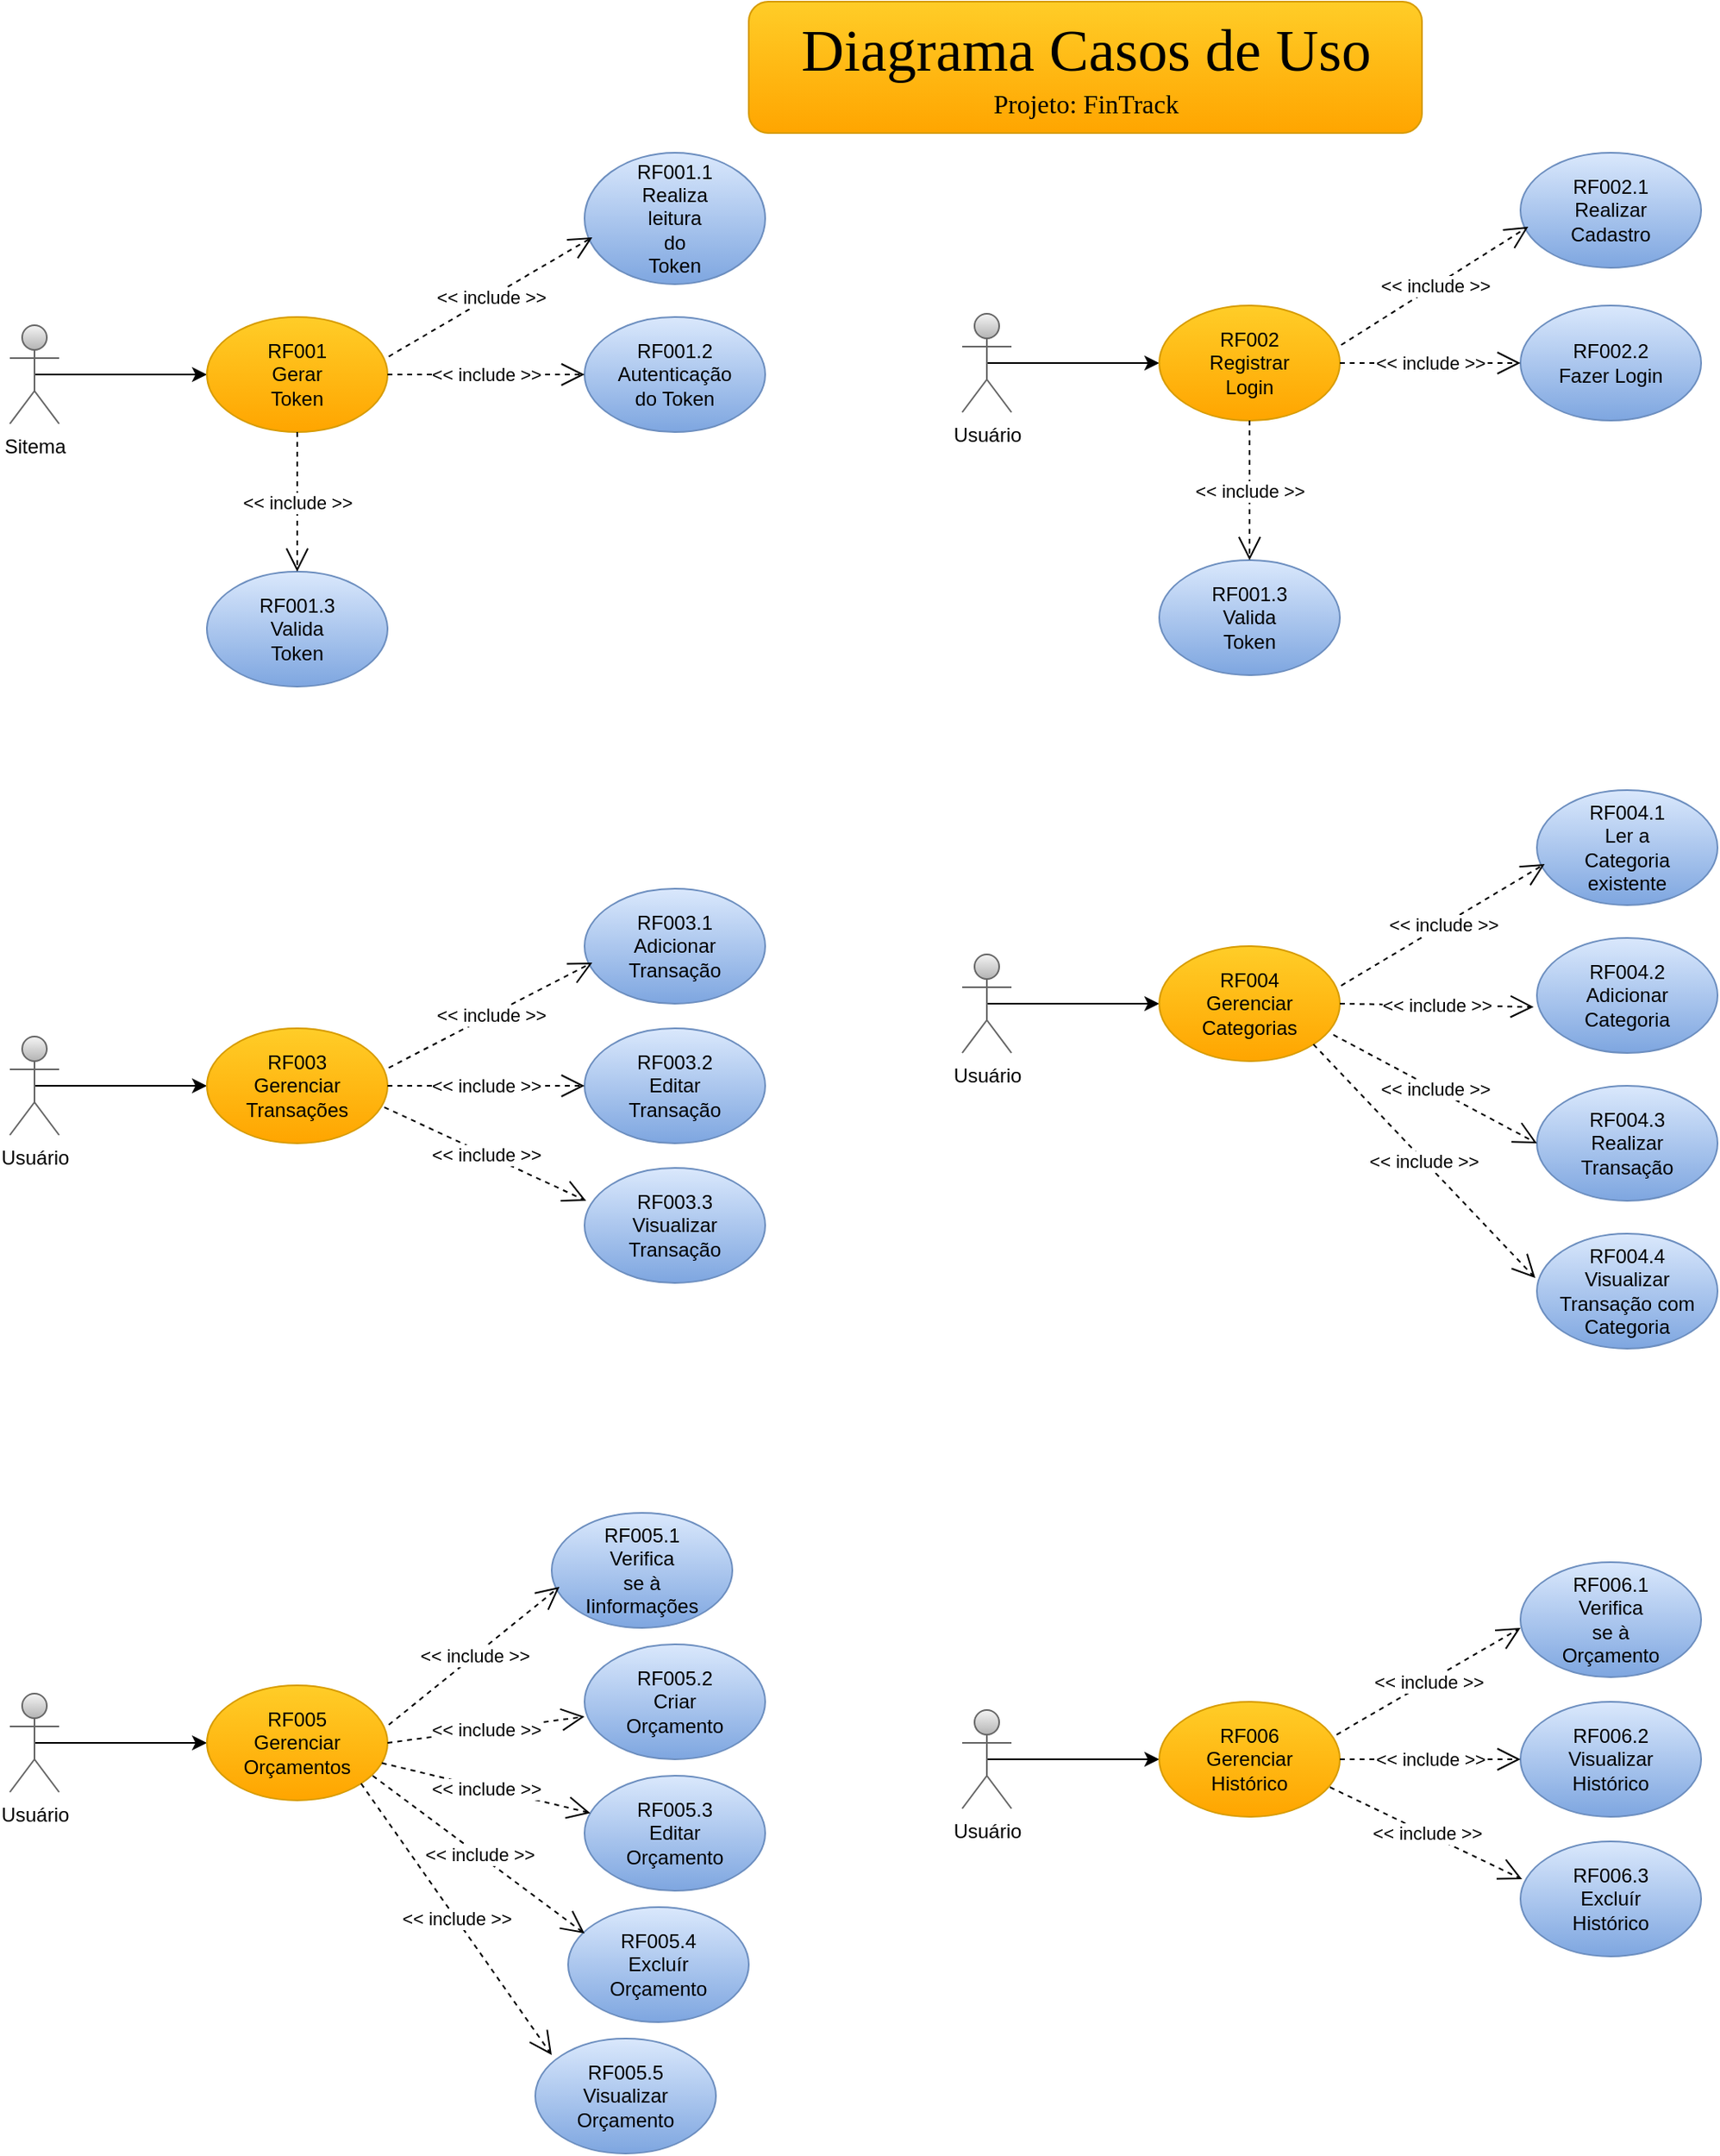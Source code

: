 <mxfile version="24.7.10">
  <diagram name="Página-1" id="5-4UBdFqsvr_F3-s2xKK">
    <mxGraphModel dx="1434" dy="841" grid="1" gridSize="10" guides="1" tooltips="1" connect="1" arrows="1" fold="1" page="1" pageScale="1" pageWidth="827" pageHeight="1169" math="0" shadow="0">
      <root>
        <mxCell id="0" />
        <mxCell id="1" parent="0" />
        <mxCell id="RbI-LqS1lpUc4Rs8Vqqp-1" style="edgeStyle=orthogonalEdgeStyle;rounded=0;orthogonalLoop=1;jettySize=auto;html=1;exitX=0.5;exitY=0.5;exitDx=0;exitDy=0;exitPerimeter=0;" edge="1" parent="1" source="RbI-LqS1lpUc4Rs8Vqqp-2" target="RbI-LqS1lpUc4Rs8Vqqp-3">
          <mxGeometry relative="1" as="geometry">
            <mxPoint x="220" y="227" as="targetPoint" />
          </mxGeometry>
        </mxCell>
        <mxCell id="RbI-LqS1lpUc4Rs8Vqqp-2" value="Sitema" style="shape=umlActor;verticalLabelPosition=bottom;verticalAlign=top;html=1;fillColor=#f5f5f5;gradientColor=#b3b3b3;strokeColor=#666666;" vertex="1" parent="1">
          <mxGeometry x="30" y="197" width="30" height="60" as="geometry" />
        </mxCell>
        <mxCell id="RbI-LqS1lpUc4Rs8Vqqp-3" value="RF001&lt;div&gt;Gerar&lt;/div&gt;&lt;div&gt;Token&lt;/div&gt;" style="ellipse;whiteSpace=wrap;html=1;fillColor=#ffcd28;gradientColor=#ffa500;strokeColor=#d79b00;" vertex="1" parent="1">
          <mxGeometry x="150" y="192" width="110" height="70" as="geometry" />
        </mxCell>
        <mxCell id="RbI-LqS1lpUc4Rs8Vqqp-4" value="RF001.2&lt;div&gt;Autenticação&lt;/div&gt;&lt;div&gt;do Token&lt;/div&gt;" style="ellipse;whiteSpace=wrap;html=1;fillColor=#dae8fc;gradientColor=#7ea6e0;strokeColor=#6c8ebf;" vertex="1" parent="1">
          <mxGeometry x="380" y="192" width="110" height="70" as="geometry" />
        </mxCell>
        <mxCell id="RbI-LqS1lpUc4Rs8Vqqp-5" value="RF001.1&lt;div&gt;Realiza&lt;/div&gt;&lt;div&gt;leitura&lt;/div&gt;&lt;div&gt;do&lt;/div&gt;&lt;div&gt;Token&lt;/div&gt;" style="ellipse;whiteSpace=wrap;html=1;fillColor=#dae8fc;gradientColor=#7ea6e0;strokeColor=#6c8ebf;" vertex="1" parent="1">
          <mxGeometry x="380" y="92" width="110" height="80" as="geometry" />
        </mxCell>
        <mxCell id="RbI-LqS1lpUc4Rs8Vqqp-6" value="RF001.3&lt;div&gt;Valida&lt;/div&gt;&lt;div&gt;Token&lt;/div&gt;" style="ellipse;whiteSpace=wrap;html=1;fillColor=#dae8fc;gradientColor=#7ea6e0;strokeColor=#6c8ebf;" vertex="1" parent="1">
          <mxGeometry x="150" y="347" width="110" height="70" as="geometry" />
        </mxCell>
        <mxCell id="RbI-LqS1lpUc4Rs8Vqqp-7" value="&amp;lt;&amp;lt; include &amp;gt;&amp;gt;" style="endArrow=open;endSize=12;dashed=1;html=1;rounded=0;exitX=1.007;exitY=0.343;exitDx=0;exitDy=0;exitPerimeter=0;entryX=0.043;entryY=0.643;entryDx=0;entryDy=0;entryPerimeter=0;" edge="1" parent="1" source="RbI-LqS1lpUc4Rs8Vqqp-3" target="RbI-LqS1lpUc4Rs8Vqqp-5">
          <mxGeometry width="160" relative="1" as="geometry">
            <mxPoint x="310" y="387" as="sourcePoint" />
            <mxPoint x="470" y="387" as="targetPoint" />
          </mxGeometry>
        </mxCell>
        <mxCell id="RbI-LqS1lpUc4Rs8Vqqp-8" value="&amp;lt;&amp;lt; include &amp;gt;&amp;gt;" style="endArrow=open;endSize=12;dashed=1;html=1;rounded=0;exitX=1;exitY=0.5;exitDx=0;exitDy=0;" edge="1" parent="1" source="RbI-LqS1lpUc4Rs8Vqqp-3">
          <mxGeometry width="160" relative="1" as="geometry">
            <mxPoint x="293" y="227" as="sourcePoint" />
            <mxPoint x="380" y="227" as="targetPoint" />
          </mxGeometry>
        </mxCell>
        <mxCell id="RbI-LqS1lpUc4Rs8Vqqp-9" value="&amp;lt;&amp;lt; include &amp;gt;&amp;gt;" style="endArrow=open;endSize=12;dashed=1;html=1;rounded=0;exitX=0.5;exitY=1;exitDx=0;exitDy=0;entryX=0.5;entryY=0;entryDx=0;entryDy=0;" edge="1" parent="1" source="RbI-LqS1lpUc4Rs8Vqqp-3" target="RbI-LqS1lpUc4Rs8Vqqp-6">
          <mxGeometry width="160" relative="1" as="geometry">
            <mxPoint x="293" y="255" as="sourcePoint" />
            <mxPoint x="389" y="333" as="targetPoint" />
          </mxGeometry>
        </mxCell>
        <mxCell id="RbI-LqS1lpUc4Rs8Vqqp-12" style="edgeStyle=orthogonalEdgeStyle;rounded=0;orthogonalLoop=1;jettySize=auto;html=1;exitX=0.5;exitY=0.5;exitDx=0;exitDy=0;exitPerimeter=0;" edge="1" parent="1" source="RbI-LqS1lpUc4Rs8Vqqp-13" target="RbI-LqS1lpUc4Rs8Vqqp-14">
          <mxGeometry relative="1" as="geometry">
            <mxPoint x="800" y="220" as="targetPoint" />
          </mxGeometry>
        </mxCell>
        <mxCell id="RbI-LqS1lpUc4Rs8Vqqp-13" value="Usuário" style="shape=umlActor;verticalLabelPosition=bottom;verticalAlign=top;html=1;fillColor=#f5f5f5;gradientColor=#b3b3b3;strokeColor=#666666;" vertex="1" parent="1">
          <mxGeometry x="610" y="190" width="30" height="60" as="geometry" />
        </mxCell>
        <mxCell id="RbI-LqS1lpUc4Rs8Vqqp-14" value="RF002&lt;div&gt;Registrar&lt;/div&gt;&lt;div&gt;Login&lt;/div&gt;" style="ellipse;whiteSpace=wrap;html=1;fillColor=#ffcd28;gradientColor=#ffa500;strokeColor=#d79b00;" vertex="1" parent="1">
          <mxGeometry x="730" y="185" width="110" height="70" as="geometry" />
        </mxCell>
        <mxCell id="RbI-LqS1lpUc4Rs8Vqqp-15" value="RF002.2&lt;div&gt;Fazer Login&lt;/div&gt;" style="ellipse;whiteSpace=wrap;html=1;fillColor=#dae8fc;gradientColor=#7ea6e0;strokeColor=#6c8ebf;" vertex="1" parent="1">
          <mxGeometry x="950" y="185" width="110" height="70" as="geometry" />
        </mxCell>
        <mxCell id="RbI-LqS1lpUc4Rs8Vqqp-16" value="RF002.1&lt;div&gt;Realizar&lt;/div&gt;&lt;div&gt;Cadastro&lt;/div&gt;" style="ellipse;whiteSpace=wrap;html=1;fillColor=#dae8fc;gradientColor=#7ea6e0;strokeColor=#6c8ebf;" vertex="1" parent="1">
          <mxGeometry x="950" y="92" width="110" height="70" as="geometry" />
        </mxCell>
        <mxCell id="RbI-LqS1lpUc4Rs8Vqqp-17" value="RF001.3&lt;div&gt;Valida&lt;/div&gt;&lt;div&gt;Token&lt;/div&gt;" style="ellipse;whiteSpace=wrap;html=1;fillColor=#dae8fc;gradientColor=#7ea6e0;strokeColor=#6c8ebf;" vertex="1" parent="1">
          <mxGeometry x="730" y="340" width="110" height="70" as="geometry" />
        </mxCell>
        <mxCell id="RbI-LqS1lpUc4Rs8Vqqp-18" value="&amp;lt;&amp;lt; include &amp;gt;&amp;gt;" style="endArrow=open;endSize=12;dashed=1;html=1;rounded=0;exitX=1.007;exitY=0.343;exitDx=0;exitDy=0;exitPerimeter=0;entryX=0.043;entryY=0.643;entryDx=0;entryDy=0;entryPerimeter=0;" edge="1" parent="1" source="RbI-LqS1lpUc4Rs8Vqqp-14" target="RbI-LqS1lpUc4Rs8Vqqp-16">
          <mxGeometry width="160" relative="1" as="geometry">
            <mxPoint x="890" y="380" as="sourcePoint" />
            <mxPoint x="1050" y="380" as="targetPoint" />
          </mxGeometry>
        </mxCell>
        <mxCell id="RbI-LqS1lpUc4Rs8Vqqp-19" value="&amp;lt;&amp;lt; include &amp;gt;&amp;gt;" style="endArrow=open;endSize=12;dashed=1;html=1;rounded=0;exitX=1;exitY=0.5;exitDx=0;exitDy=0;" edge="1" parent="1" source="RbI-LqS1lpUc4Rs8Vqqp-14">
          <mxGeometry width="160" relative="1" as="geometry">
            <mxPoint x="873" y="220" as="sourcePoint" />
            <mxPoint x="950" y="220" as="targetPoint" />
          </mxGeometry>
        </mxCell>
        <mxCell id="RbI-LqS1lpUc4Rs8Vqqp-20" value="&amp;lt;&amp;lt; include &amp;gt;&amp;gt;" style="endArrow=open;endSize=12;dashed=1;html=1;rounded=0;exitX=0.5;exitY=1;exitDx=0;exitDy=0;entryX=0.5;entryY=0;entryDx=0;entryDy=0;" edge="1" parent="1" source="RbI-LqS1lpUc4Rs8Vqqp-14" target="RbI-LqS1lpUc4Rs8Vqqp-17">
          <mxGeometry width="160" relative="1" as="geometry">
            <mxPoint x="873" y="248" as="sourcePoint" />
            <mxPoint x="969" y="326" as="targetPoint" />
          </mxGeometry>
        </mxCell>
        <mxCell id="RbI-LqS1lpUc4Rs8Vqqp-22" style="edgeStyle=orthogonalEdgeStyle;rounded=0;orthogonalLoop=1;jettySize=auto;html=1;exitX=0.5;exitY=0.5;exitDx=0;exitDy=0;exitPerimeter=0;" edge="1" parent="1" source="RbI-LqS1lpUc4Rs8Vqqp-23" target="RbI-LqS1lpUc4Rs8Vqqp-24">
          <mxGeometry relative="1" as="geometry">
            <mxPoint x="220" y="660" as="targetPoint" />
          </mxGeometry>
        </mxCell>
        <mxCell id="RbI-LqS1lpUc4Rs8Vqqp-23" value="Usuário" style="shape=umlActor;verticalLabelPosition=bottom;verticalAlign=top;html=1;fillColor=#f5f5f5;gradientColor=#b3b3b3;strokeColor=#666666;" vertex="1" parent="1">
          <mxGeometry x="30" y="630" width="30" height="60" as="geometry" />
        </mxCell>
        <mxCell id="RbI-LqS1lpUc4Rs8Vqqp-24" value="RF003&lt;div&gt;Gerenciar&lt;/div&gt;&lt;div&gt;Transações&lt;/div&gt;" style="ellipse;whiteSpace=wrap;html=1;fillColor=#ffcd28;gradientColor=#ffa500;strokeColor=#d79b00;" vertex="1" parent="1">
          <mxGeometry x="150" y="625" width="110" height="70" as="geometry" />
        </mxCell>
        <mxCell id="RbI-LqS1lpUc4Rs8Vqqp-25" value="RF003.2&lt;div&gt;Editar&lt;/div&gt;&lt;div&gt;Transação&lt;/div&gt;" style="ellipse;whiteSpace=wrap;html=1;fillColor=#dae8fc;gradientColor=#7ea6e0;strokeColor=#6c8ebf;" vertex="1" parent="1">
          <mxGeometry x="380" y="625" width="110" height="70" as="geometry" />
        </mxCell>
        <mxCell id="RbI-LqS1lpUc4Rs8Vqqp-26" value="RF003.1&lt;div&gt;Adicionar&lt;/div&gt;&lt;div&gt;Transação&lt;/div&gt;" style="ellipse;whiteSpace=wrap;html=1;fillColor=#dae8fc;gradientColor=#7ea6e0;strokeColor=#6c8ebf;" vertex="1" parent="1">
          <mxGeometry x="380" y="540" width="110" height="70" as="geometry" />
        </mxCell>
        <mxCell id="RbI-LqS1lpUc4Rs8Vqqp-27" value="&amp;lt;&amp;lt; include &amp;gt;&amp;gt;" style="endArrow=open;endSize=12;dashed=1;html=1;rounded=0;exitX=1.007;exitY=0.343;exitDx=0;exitDy=0;exitPerimeter=0;entryX=0.043;entryY=0.643;entryDx=0;entryDy=0;entryPerimeter=0;" edge="1" parent="1" source="RbI-LqS1lpUc4Rs8Vqqp-24" target="RbI-LqS1lpUc4Rs8Vqqp-26">
          <mxGeometry width="160" relative="1" as="geometry">
            <mxPoint x="310" y="820" as="sourcePoint" />
            <mxPoint x="470" y="820" as="targetPoint" />
          </mxGeometry>
        </mxCell>
        <mxCell id="RbI-LqS1lpUc4Rs8Vqqp-28" value="&amp;lt;&amp;lt; include &amp;gt;&amp;gt;" style="endArrow=open;endSize=12;dashed=1;html=1;rounded=0;exitX=1;exitY=0.5;exitDx=0;exitDy=0;" edge="1" parent="1" source="RbI-LqS1lpUc4Rs8Vqqp-24">
          <mxGeometry width="160" relative="1" as="geometry">
            <mxPoint x="293" y="660" as="sourcePoint" />
            <mxPoint x="380" y="660" as="targetPoint" />
          </mxGeometry>
        </mxCell>
        <mxCell id="RbI-LqS1lpUc4Rs8Vqqp-29" value="RF003.3&lt;div&gt;Visualizar&lt;/div&gt;&lt;div&gt;Transação&lt;/div&gt;" style="ellipse;whiteSpace=wrap;html=1;fillColor=#dae8fc;gradientColor=#7ea6e0;strokeColor=#6c8ebf;" vertex="1" parent="1">
          <mxGeometry x="380" y="710" width="110" height="70" as="geometry" />
        </mxCell>
        <mxCell id="RbI-LqS1lpUc4Rs8Vqqp-30" value="&amp;lt;&amp;lt; include &amp;gt;&amp;gt;" style="endArrow=open;endSize=12;dashed=1;html=1;rounded=0;exitX=0.982;exitY=0.686;exitDx=0;exitDy=0;exitPerimeter=0;entryX=0.009;entryY=0.286;entryDx=0;entryDy=0;entryPerimeter=0;" edge="1" parent="1" source="RbI-LqS1lpUc4Rs8Vqqp-24" target="RbI-LqS1lpUc4Rs8Vqqp-29">
          <mxGeometry width="160" relative="1" as="geometry">
            <mxPoint x="270" y="670" as="sourcePoint" />
            <mxPoint x="360" y="730" as="targetPoint" />
          </mxGeometry>
        </mxCell>
        <mxCell id="RbI-LqS1lpUc4Rs8Vqqp-32" style="edgeStyle=orthogonalEdgeStyle;rounded=0;orthogonalLoop=1;jettySize=auto;html=1;exitX=0.5;exitY=0.5;exitDx=0;exitDy=0;exitPerimeter=0;" edge="1" parent="1" source="RbI-LqS1lpUc4Rs8Vqqp-33" target="RbI-LqS1lpUc4Rs8Vqqp-34">
          <mxGeometry relative="1" as="geometry">
            <mxPoint x="800" y="610" as="targetPoint" />
          </mxGeometry>
        </mxCell>
        <mxCell id="RbI-LqS1lpUc4Rs8Vqqp-33" value="Usuário" style="shape=umlActor;verticalLabelPosition=bottom;verticalAlign=top;html=1;fillColor=#f5f5f5;gradientColor=#b3b3b3;strokeColor=#666666;" vertex="1" parent="1">
          <mxGeometry x="610" y="580" width="30" height="60" as="geometry" />
        </mxCell>
        <mxCell id="RbI-LqS1lpUc4Rs8Vqqp-34" value="RF004&lt;div&gt;Gerenciar&lt;/div&gt;&lt;div&gt;Categorias&lt;/div&gt;" style="ellipse;whiteSpace=wrap;html=1;fillColor=#ffcd28;gradientColor=#ffa500;strokeColor=#d79b00;" vertex="1" parent="1">
          <mxGeometry x="730" y="575" width="110" height="70" as="geometry" />
        </mxCell>
        <mxCell id="RbI-LqS1lpUc4Rs8Vqqp-35" value="RF004.2&lt;div&gt;Adicionar&lt;/div&gt;&lt;div&gt;Categoria&lt;/div&gt;" style="ellipse;whiteSpace=wrap;html=1;fillColor=#dae8fc;gradientColor=#7ea6e0;strokeColor=#6c8ebf;" vertex="1" parent="1">
          <mxGeometry x="960" y="570" width="110" height="70" as="geometry" />
        </mxCell>
        <mxCell id="RbI-LqS1lpUc4Rs8Vqqp-36" value="RF004.1&lt;div&gt;Ler a&lt;/div&gt;&lt;div&gt;Categoria&lt;/div&gt;&lt;div&gt;existente&lt;/div&gt;" style="ellipse;whiteSpace=wrap;html=1;fillColor=#dae8fc;gradientColor=#7ea6e0;strokeColor=#6c8ebf;" vertex="1" parent="1">
          <mxGeometry x="960" y="480" width="110" height="70" as="geometry" />
        </mxCell>
        <mxCell id="RbI-LqS1lpUc4Rs8Vqqp-37" value="&amp;lt;&amp;lt; include &amp;gt;&amp;gt;" style="endArrow=open;endSize=12;dashed=1;html=1;rounded=0;exitX=1.007;exitY=0.343;exitDx=0;exitDy=0;exitPerimeter=0;entryX=0.043;entryY=0.643;entryDx=0;entryDy=0;entryPerimeter=0;" edge="1" parent="1" source="RbI-LqS1lpUc4Rs8Vqqp-34" target="RbI-LqS1lpUc4Rs8Vqqp-36">
          <mxGeometry width="160" relative="1" as="geometry">
            <mxPoint x="890" y="770" as="sourcePoint" />
            <mxPoint x="1050" y="770" as="targetPoint" />
          </mxGeometry>
        </mxCell>
        <mxCell id="RbI-LqS1lpUc4Rs8Vqqp-38" value="&amp;lt;&amp;lt; include &amp;gt;&amp;gt;" style="endArrow=open;endSize=12;dashed=1;html=1;rounded=0;exitX=1;exitY=0.5;exitDx=0;exitDy=0;entryX=-0.018;entryY=0.6;entryDx=0;entryDy=0;entryPerimeter=0;" edge="1" parent="1" source="RbI-LqS1lpUc4Rs8Vqqp-34" target="RbI-LqS1lpUc4Rs8Vqqp-35">
          <mxGeometry width="160" relative="1" as="geometry">
            <mxPoint x="873" y="610" as="sourcePoint" />
            <mxPoint x="960" y="610" as="targetPoint" />
          </mxGeometry>
        </mxCell>
        <mxCell id="RbI-LqS1lpUc4Rs8Vqqp-39" value="&amp;lt;&amp;lt; include &amp;gt;&amp;gt;" style="endArrow=open;endSize=12;dashed=1;html=1;rounded=0;exitX=1;exitY=1;exitDx=0;exitDy=0;entryX=-0.009;entryY=0.386;entryDx=0;entryDy=0;entryPerimeter=0;" edge="1" parent="1" source="RbI-LqS1lpUc4Rs8Vqqp-34" target="RbI-LqS1lpUc4Rs8Vqqp-41">
          <mxGeometry width="160" relative="1" as="geometry">
            <mxPoint x="873" y="638" as="sourcePoint" />
            <mxPoint x="785" y="730" as="targetPoint" />
          </mxGeometry>
        </mxCell>
        <mxCell id="RbI-LqS1lpUc4Rs8Vqqp-40" value="RF004.3&lt;div&gt;Realizar&lt;/div&gt;&lt;div&gt;Transação&lt;/div&gt;" style="ellipse;whiteSpace=wrap;html=1;fillColor=#dae8fc;gradientColor=#7ea6e0;strokeColor=#6c8ebf;" vertex="1" parent="1">
          <mxGeometry x="960" y="660" width="110" height="70" as="geometry" />
        </mxCell>
        <mxCell id="RbI-LqS1lpUc4Rs8Vqqp-41" value="RF004.4&lt;div&gt;Visualizar&lt;/div&gt;&lt;div&gt;Transação com&lt;/div&gt;&lt;div&gt;Categoria&lt;/div&gt;" style="ellipse;whiteSpace=wrap;html=1;fillColor=#dae8fc;gradientColor=#7ea6e0;strokeColor=#6c8ebf;" vertex="1" parent="1">
          <mxGeometry x="960" y="750" width="110" height="70" as="geometry" />
        </mxCell>
        <mxCell id="RbI-LqS1lpUc4Rs8Vqqp-42" value="&amp;lt;&amp;lt; include &amp;gt;&amp;gt;" style="endArrow=open;endSize=12;dashed=1;html=1;rounded=0;entryX=0;entryY=0.5;entryDx=0;entryDy=0;exitX=0.964;exitY=0.771;exitDx=0;exitDy=0;exitPerimeter=0;" edge="1" parent="1" source="RbI-LqS1lpUc4Rs8Vqqp-34" target="RbI-LqS1lpUc4Rs8Vqqp-40">
          <mxGeometry width="160" relative="1" as="geometry">
            <mxPoint x="940" y="650" as="sourcePoint" />
            <mxPoint x="795" y="740" as="targetPoint" />
          </mxGeometry>
        </mxCell>
        <mxCell id="RbI-LqS1lpUc4Rs8Vqqp-44" style="edgeStyle=orthogonalEdgeStyle;rounded=0;orthogonalLoop=1;jettySize=auto;html=1;exitX=0.5;exitY=0.5;exitDx=0;exitDy=0;exitPerimeter=0;" edge="1" parent="1" source="RbI-LqS1lpUc4Rs8Vqqp-45" target="RbI-LqS1lpUc4Rs8Vqqp-46">
          <mxGeometry relative="1" as="geometry">
            <mxPoint x="220" y="1060" as="targetPoint" />
          </mxGeometry>
        </mxCell>
        <mxCell id="RbI-LqS1lpUc4Rs8Vqqp-45" value="Usuário" style="shape=umlActor;verticalLabelPosition=bottom;verticalAlign=top;html=1;fillColor=#f5f5f5;gradientColor=#b3b3b3;strokeColor=#666666;" vertex="1" parent="1">
          <mxGeometry x="30" y="1030" width="30" height="60" as="geometry" />
        </mxCell>
        <mxCell id="RbI-LqS1lpUc4Rs8Vqqp-46" value="RF005&lt;div&gt;Gerenciar&lt;/div&gt;&lt;div&gt;Orçamentos&lt;/div&gt;" style="ellipse;whiteSpace=wrap;html=1;fillColor=#ffcd28;gradientColor=#ffa500;strokeColor=#d79b00;" vertex="1" parent="1">
          <mxGeometry x="150" y="1025" width="110" height="70" as="geometry" />
        </mxCell>
        <mxCell id="RbI-LqS1lpUc4Rs8Vqqp-47" value="RF005.2&lt;div&gt;Criar&lt;/div&gt;&lt;div&gt;Orçamento&lt;/div&gt;" style="ellipse;whiteSpace=wrap;html=1;fillColor=#dae8fc;gradientColor=#7ea6e0;strokeColor=#6c8ebf;" vertex="1" parent="1">
          <mxGeometry x="380" y="1000" width="110" height="70" as="geometry" />
        </mxCell>
        <mxCell id="RbI-LqS1lpUc4Rs8Vqqp-48" value="RF005.1&lt;div&gt;Verifica&lt;/div&gt;&lt;div&gt;se à&lt;/div&gt;&lt;div&gt;Iinformações&lt;/div&gt;" style="ellipse;whiteSpace=wrap;html=1;fillColor=#dae8fc;gradientColor=#7ea6e0;strokeColor=#6c8ebf;" vertex="1" parent="1">
          <mxGeometry x="360" y="920" width="110" height="70" as="geometry" />
        </mxCell>
        <mxCell id="RbI-LqS1lpUc4Rs8Vqqp-49" value="RF005.3&lt;div&gt;Editar&lt;/div&gt;&lt;div&gt;Orçamento&lt;/div&gt;" style="ellipse;whiteSpace=wrap;html=1;fillColor=#dae8fc;gradientColor=#7ea6e0;strokeColor=#6c8ebf;" vertex="1" parent="1">
          <mxGeometry x="380" y="1080" width="110" height="70" as="geometry" />
        </mxCell>
        <mxCell id="RbI-LqS1lpUc4Rs8Vqqp-50" value="&amp;lt;&amp;lt; include &amp;gt;&amp;gt;" style="endArrow=open;endSize=12;dashed=1;html=1;rounded=0;exitX=1.007;exitY=0.343;exitDx=0;exitDy=0;exitPerimeter=0;entryX=0.043;entryY=0.643;entryDx=0;entryDy=0;entryPerimeter=0;" edge="1" parent="1" source="RbI-LqS1lpUc4Rs8Vqqp-46" target="RbI-LqS1lpUc4Rs8Vqqp-48">
          <mxGeometry width="160" relative="1" as="geometry">
            <mxPoint x="310" y="1220" as="sourcePoint" />
            <mxPoint x="470" y="1220" as="targetPoint" />
          </mxGeometry>
        </mxCell>
        <mxCell id="RbI-LqS1lpUc4Rs8Vqqp-51" value="&amp;lt;&amp;lt; include &amp;gt;&amp;gt;" style="endArrow=open;endSize=12;dashed=1;html=1;rounded=0;exitX=1;exitY=0.5;exitDx=0;exitDy=0;entryX=0;entryY=0.629;entryDx=0;entryDy=0;entryPerimeter=0;" edge="1" parent="1" source="RbI-LqS1lpUc4Rs8Vqqp-46" target="RbI-LqS1lpUc4Rs8Vqqp-47">
          <mxGeometry width="160" relative="1" as="geometry">
            <mxPoint x="293" y="1060" as="sourcePoint" />
            <mxPoint x="380" y="1060" as="targetPoint" />
          </mxGeometry>
        </mxCell>
        <mxCell id="RbI-LqS1lpUc4Rs8Vqqp-52" value="&amp;lt;&amp;lt; include &amp;gt;&amp;gt;" style="endArrow=open;endSize=12;dashed=1;html=1;rounded=0;" edge="1" parent="1" source="RbI-LqS1lpUc4Rs8Vqqp-46" target="RbI-LqS1lpUc4Rs8Vqqp-49">
          <mxGeometry width="160" relative="1" as="geometry">
            <mxPoint x="250" y="1100" as="sourcePoint" />
            <mxPoint x="389" y="1166" as="targetPoint" />
          </mxGeometry>
        </mxCell>
        <mxCell id="RbI-LqS1lpUc4Rs8Vqqp-53" value="RF005.4&lt;div&gt;Excluír&lt;/div&gt;&lt;div&gt;Orçamento&lt;/div&gt;" style="ellipse;whiteSpace=wrap;html=1;fillColor=#dae8fc;gradientColor=#7ea6e0;strokeColor=#6c8ebf;" vertex="1" parent="1">
          <mxGeometry x="370" y="1160" width="110" height="70" as="geometry" />
        </mxCell>
        <mxCell id="RbI-LqS1lpUc4Rs8Vqqp-54" value="RF005.5&lt;div&gt;Visualizar&lt;/div&gt;&lt;div&gt;Orçamento&lt;/div&gt;" style="ellipse;whiteSpace=wrap;html=1;fillColor=#dae8fc;gradientColor=#7ea6e0;strokeColor=#6c8ebf;" vertex="1" parent="1">
          <mxGeometry x="350" y="1240" width="110" height="70" as="geometry" />
        </mxCell>
        <mxCell id="RbI-LqS1lpUc4Rs8Vqqp-55" value="&amp;lt;&amp;lt; include &amp;gt;&amp;gt;" style="endArrow=open;endSize=12;dashed=1;html=1;rounded=0;entryX=0.091;entryY=0.229;entryDx=0;entryDy=0;entryPerimeter=0;exitX=0.918;exitY=0.786;exitDx=0;exitDy=0;exitPerimeter=0;" edge="1" parent="1" source="RbI-LqS1lpUc4Rs8Vqqp-46" target="RbI-LqS1lpUc4Rs8Vqqp-53">
          <mxGeometry width="160" relative="1" as="geometry">
            <mxPoint x="267" y="1082" as="sourcePoint" />
            <mxPoint x="394" y="1113" as="targetPoint" />
          </mxGeometry>
        </mxCell>
        <mxCell id="RbI-LqS1lpUc4Rs8Vqqp-56" value="&amp;lt;&amp;lt; include &amp;gt;&amp;gt;" style="endArrow=open;endSize=12;dashed=1;html=1;rounded=0;exitX=1;exitY=1;exitDx=0;exitDy=0;entryX=0.091;entryY=0.143;entryDx=0;entryDy=0;entryPerimeter=0;" edge="1" parent="1" source="RbI-LqS1lpUc4Rs8Vqqp-46" target="RbI-LqS1lpUc4Rs8Vqqp-54">
          <mxGeometry width="160" relative="1" as="geometry">
            <mxPoint x="261" y="1090" as="sourcePoint" />
            <mxPoint x="390" y="1186" as="targetPoint" />
          </mxGeometry>
        </mxCell>
        <mxCell id="RbI-LqS1lpUc4Rs8Vqqp-58" style="edgeStyle=orthogonalEdgeStyle;rounded=0;orthogonalLoop=1;jettySize=auto;html=1;exitX=0.5;exitY=0.5;exitDx=0;exitDy=0;exitPerimeter=0;" edge="1" parent="1" source="RbI-LqS1lpUc4Rs8Vqqp-59" target="RbI-LqS1lpUc4Rs8Vqqp-60">
          <mxGeometry relative="1" as="geometry">
            <mxPoint x="800" y="1070" as="targetPoint" />
          </mxGeometry>
        </mxCell>
        <mxCell id="RbI-LqS1lpUc4Rs8Vqqp-59" value="Usuário" style="shape=umlActor;verticalLabelPosition=bottom;verticalAlign=top;html=1;fillColor=#f5f5f5;gradientColor=#b3b3b3;strokeColor=#666666;" vertex="1" parent="1">
          <mxGeometry x="610" y="1040" width="30" height="60" as="geometry" />
        </mxCell>
        <mxCell id="RbI-LqS1lpUc4Rs8Vqqp-60" value="&lt;div&gt;RF006&lt;/div&gt;&lt;div&gt;Gerenciar&lt;/div&gt;&lt;div&gt;Histórico&lt;/div&gt;" style="ellipse;whiteSpace=wrap;html=1;fillColor=#ffcd28;gradientColor=#ffa500;strokeColor=#d79b00;" vertex="1" parent="1">
          <mxGeometry x="730" y="1035" width="110" height="70" as="geometry" />
        </mxCell>
        <mxCell id="RbI-LqS1lpUc4Rs8Vqqp-61" value="RF006.2&lt;div&gt;Visualizar&lt;/div&gt;&lt;div&gt;Histórico&lt;/div&gt;" style="ellipse;whiteSpace=wrap;html=1;fillColor=#dae8fc;gradientColor=#7ea6e0;strokeColor=#6c8ebf;" vertex="1" parent="1">
          <mxGeometry x="950" y="1035" width="110" height="70" as="geometry" />
        </mxCell>
        <mxCell id="RbI-LqS1lpUc4Rs8Vqqp-62" value="RF006.1&lt;div&gt;Verifica&lt;/div&gt;&lt;div&gt;se à&lt;/div&gt;&lt;div&gt;Orçamento&lt;/div&gt;" style="ellipse;whiteSpace=wrap;html=1;fillColor=#dae8fc;gradientColor=#7ea6e0;strokeColor=#6c8ebf;" vertex="1" parent="1">
          <mxGeometry x="950" y="950" width="110" height="70" as="geometry" />
        </mxCell>
        <mxCell id="RbI-LqS1lpUc4Rs8Vqqp-63" value="RF006.3&lt;div&gt;Excluír&lt;/div&gt;&lt;div&gt;Histórico&lt;/div&gt;" style="ellipse;whiteSpace=wrap;html=1;fillColor=#dae8fc;gradientColor=#7ea6e0;strokeColor=#6c8ebf;" vertex="1" parent="1">
          <mxGeometry x="950" y="1120" width="110" height="70" as="geometry" />
        </mxCell>
        <mxCell id="RbI-LqS1lpUc4Rs8Vqqp-64" value="&amp;lt;&amp;lt; include &amp;gt;&amp;gt;" style="endArrow=open;endSize=12;dashed=1;html=1;rounded=0;exitX=0.982;exitY=0.286;exitDx=0;exitDy=0;exitPerimeter=0;" edge="1" parent="1" source="RbI-LqS1lpUc4Rs8Vqqp-60">
          <mxGeometry width="160" relative="1" as="geometry">
            <mxPoint x="840" y="1050" as="sourcePoint" />
            <mxPoint x="950" y="990" as="targetPoint" />
          </mxGeometry>
        </mxCell>
        <mxCell id="RbI-LqS1lpUc4Rs8Vqqp-65" value="&amp;lt;&amp;lt; include &amp;gt;&amp;gt;" style="endArrow=open;endSize=12;dashed=1;html=1;rounded=0;entryX=0;entryY=0.5;entryDx=0;entryDy=0;exitX=1;exitY=0.5;exitDx=0;exitDy=0;" edge="1" parent="1" source="RbI-LqS1lpUc4Rs8Vqqp-60" target="RbI-LqS1lpUc4Rs8Vqqp-61">
          <mxGeometry width="160" relative="1" as="geometry">
            <mxPoint x="850" y="1070" as="sourcePoint" />
            <mxPoint x="960" y="1070" as="targetPoint" />
          </mxGeometry>
        </mxCell>
        <mxCell id="RbI-LqS1lpUc4Rs8Vqqp-66" value="&amp;lt;&amp;lt; include &amp;gt;&amp;gt;" style="endArrow=open;endSize=12;dashed=1;html=1;rounded=0;exitX=0.945;exitY=0.743;exitDx=0;exitDy=0;exitPerimeter=0;entryX=0.009;entryY=0.329;entryDx=0;entryDy=0;entryPerimeter=0;" edge="1" parent="1" source="RbI-LqS1lpUc4Rs8Vqqp-60" target="RbI-LqS1lpUc4Rs8Vqqp-63">
          <mxGeometry width="160" relative="1" as="geometry">
            <mxPoint x="785" y="1105" as="sourcePoint" />
            <mxPoint x="950" y="1110" as="targetPoint" />
          </mxGeometry>
        </mxCell>
        <mxCell id="RbI-LqS1lpUc4Rs8Vqqp-69" value="&lt;font face=&quot;Comic Sans MS&quot; style=&quot;font-size: 36px;&quot;&gt;Diagrama Casos de Uso&lt;/font&gt;&lt;div&gt;&lt;font face=&quot;CAQUvPDW17bcaeGsl8in&quot; size=&quot;3&quot;&gt;Projeto: FinTrack&lt;/font&gt;&lt;/div&gt;" style="text;html=1;align=center;verticalAlign=middle;resizable=0;points=[];autosize=1;strokeColor=#d79b00;fillColor=#ffcd28;gradientColor=#ffa500;rounded=1;" vertex="1" parent="1">
          <mxGeometry x="480" width="410" height="80" as="geometry" />
        </mxCell>
      </root>
    </mxGraphModel>
  </diagram>
</mxfile>
